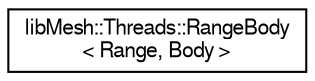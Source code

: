 digraph "Graphical Class Hierarchy"
{
  edge [fontname="FreeSans",fontsize="10",labelfontname="FreeSans",labelfontsize="10"];
  node [fontname="FreeSans",fontsize="10",shape=record];
  rankdir="LR";
  Node1 [label="libMesh::Threads::RangeBody\l\< Range, Body \>",height=0.2,width=0.4,color="black", fillcolor="white", style="filled",URL="$classlibMesh_1_1Threads_1_1RangeBody.html"];
}
